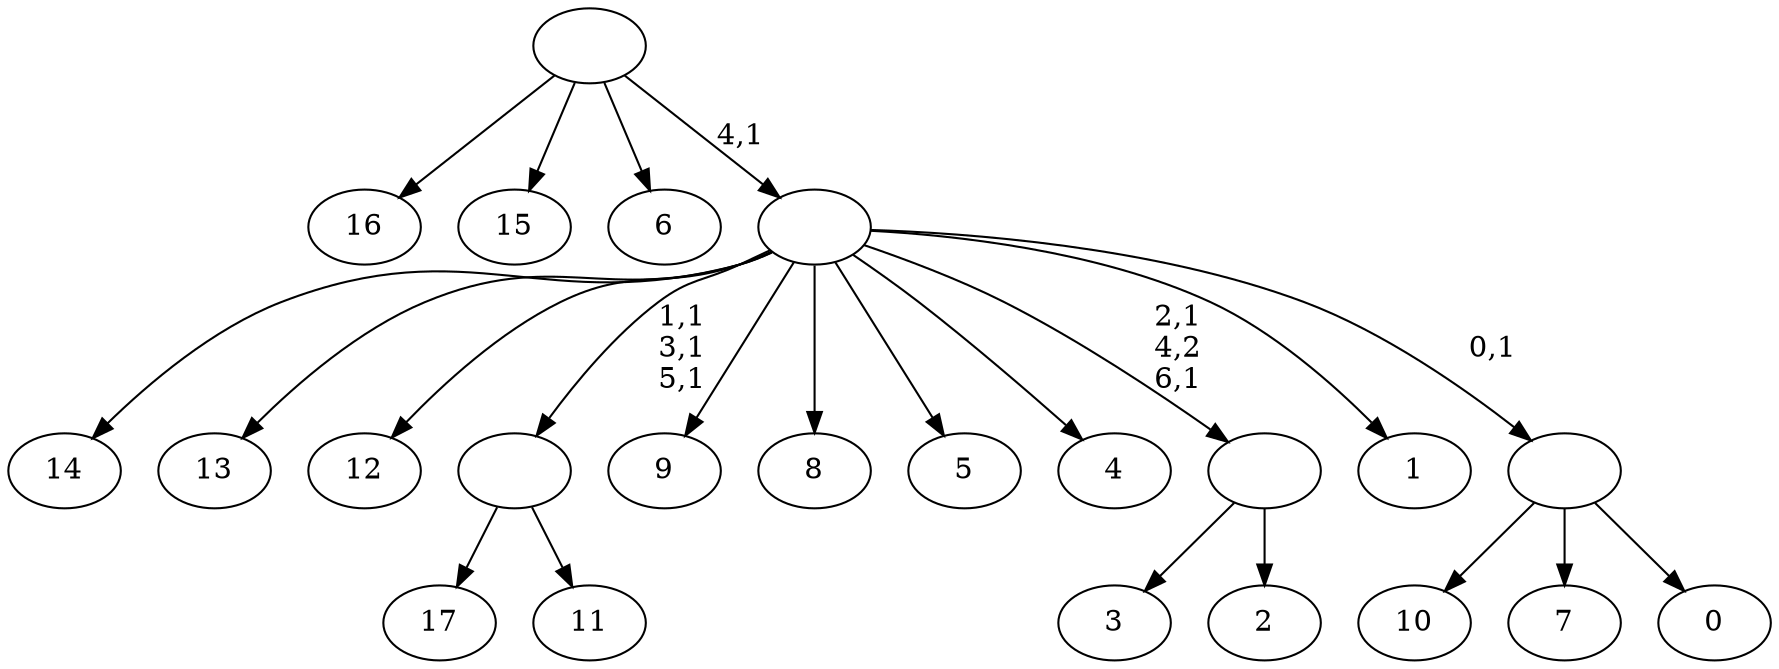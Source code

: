 digraph T {
	25 [label="17"]
	24 [label="16"]
	23 [label="15"]
	22 [label="14"]
	21 [label="13"]
	20 [label="12"]
	19 [label="11"]
	18 [label=""]
	15 [label="10"]
	14 [label="9"]
	13 [label="8"]
	12 [label="7"]
	11 [label="6"]
	10 [label="5"]
	9 [label="4"]
	8 [label="3"]
	7 [label="2"]
	6 [label=""]
	4 [label="1"]
	3 [label="0"]
	2 [label=""]
	1 [label=""]
	0 [label=""]
	18 -> 25 [label=""]
	18 -> 19 [label=""]
	6 -> 8 [label=""]
	6 -> 7 [label=""]
	2 -> 15 [label=""]
	2 -> 12 [label=""]
	2 -> 3 [label=""]
	1 -> 6 [label="2,1\n4,2\n6,1"]
	1 -> 18 [label="1,1\n3,1\n5,1"]
	1 -> 22 [label=""]
	1 -> 21 [label=""]
	1 -> 20 [label=""]
	1 -> 14 [label=""]
	1 -> 13 [label=""]
	1 -> 10 [label=""]
	1 -> 9 [label=""]
	1 -> 4 [label=""]
	1 -> 2 [label="0,1"]
	0 -> 24 [label=""]
	0 -> 23 [label=""]
	0 -> 11 [label=""]
	0 -> 1 [label="4,1"]
}
